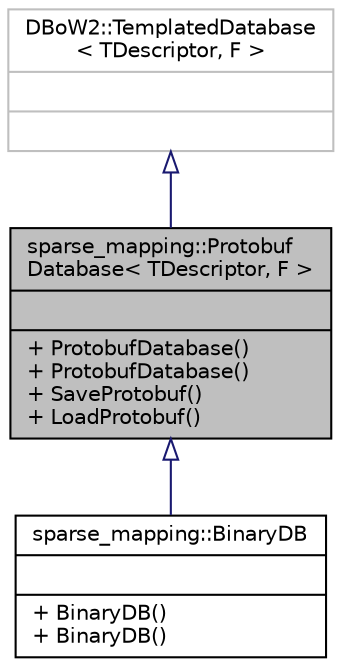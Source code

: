 digraph "sparse_mapping::ProtobufDatabase&lt; TDescriptor, F &gt;"
{
 // LATEX_PDF_SIZE
  edge [fontname="Helvetica",fontsize="10",labelfontname="Helvetica",labelfontsize="10"];
  node [fontname="Helvetica",fontsize="10",shape=record];
  Node1 [label="{sparse_mapping::Protobuf\lDatabase\< TDescriptor, F \>\n||+ ProtobufDatabase()\l+ ProtobufDatabase()\l+ SaveProtobuf()\l+ LoadProtobuf()\l}",height=0.2,width=0.4,color="black", fillcolor="grey75", style="filled", fontcolor="black",tooltip=" "];
  Node2 -> Node1 [dir="back",color="midnightblue",fontsize="10",style="solid",arrowtail="onormal",fontname="Helvetica"];
  Node2 [label="{DBoW2::TemplatedDatabase\l\< TDescriptor, F \>\n||}",height=0.2,width=0.4,color="grey75", fillcolor="white", style="filled",tooltip=" "];
  Node1 -> Node3 [dir="back",color="midnightblue",fontsize="10",style="solid",arrowtail="onormal",fontname="Helvetica"];
  Node3 [label="{sparse_mapping::BinaryDB\n||+ BinaryDB()\l+ BinaryDB()\l}",height=0.2,width=0.4,color="black", fillcolor="white", style="filled",URL="$classsparse__mapping_1_1BinaryDB.html",tooltip=" "];
}
